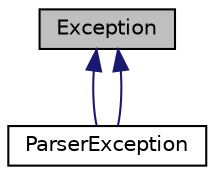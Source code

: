 digraph G
{
  edge [fontname="Helvetica",fontsize="10",labelfontname="Helvetica",labelfontsize="10"];
  node [fontname="Helvetica",fontsize="10",shape=record];
  Node1 [label="Exception",height=0.2,width=0.4,color="black", fillcolor="grey75", style="filled" fontcolor="black"];
  Node1 -> Node2 [dir=back,color="midnightblue",fontsize="10",style="solid"];
  Node2 [label="ParserException",height=0.2,width=0.4,color="black", fillcolor="white", style="filled",URL="$class_symfony_1_1_components_1_1_yaml_1_1_parser_exception.html"];
  Node1 -> Node2 [dir=back,color="midnightblue",fontsize="10",style="solid"];
}
